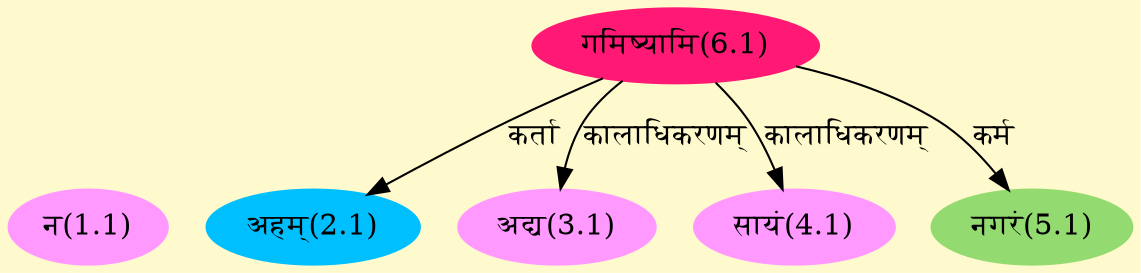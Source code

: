 digraph G{
rankdir=BT;
 compound=true;
 bgcolor="lemonchiffon1";
Node1_1 [style=filled, color="#FF99FF" label = "न(1.1)"]
Node [style=filled, color="" label = "()"]
Node2_1 [style=filled, color="#00BFFF" label = "अहम्(2.1)"]
Node6_1 [style=filled, color="#FF1975" label = "गमिष्यामि(6.1)"]
Node3_1 [style=filled, color="#FF99FF" label = "अद्य(3.1)"]
Node4_1 [style=filled, color="#FF99FF" label = "सायं(4.1)"]
Node5_1 [style=filled, color="#93DB70" label = "नगरं(5.1)"]
/* Start of Relations section */

Node2_1 -> Node6_1 [  label="कर्ता"  dir="back" ]
Node3_1 -> Node6_1 [  label="कालाधिकरणम्"  dir="back" ]
Node4_1 -> Node6_1 [  label="कालाधिकरणम्"  dir="back" ]
Node5_1 -> Node6_1 [  label="कर्म"  dir="back" ]
}

